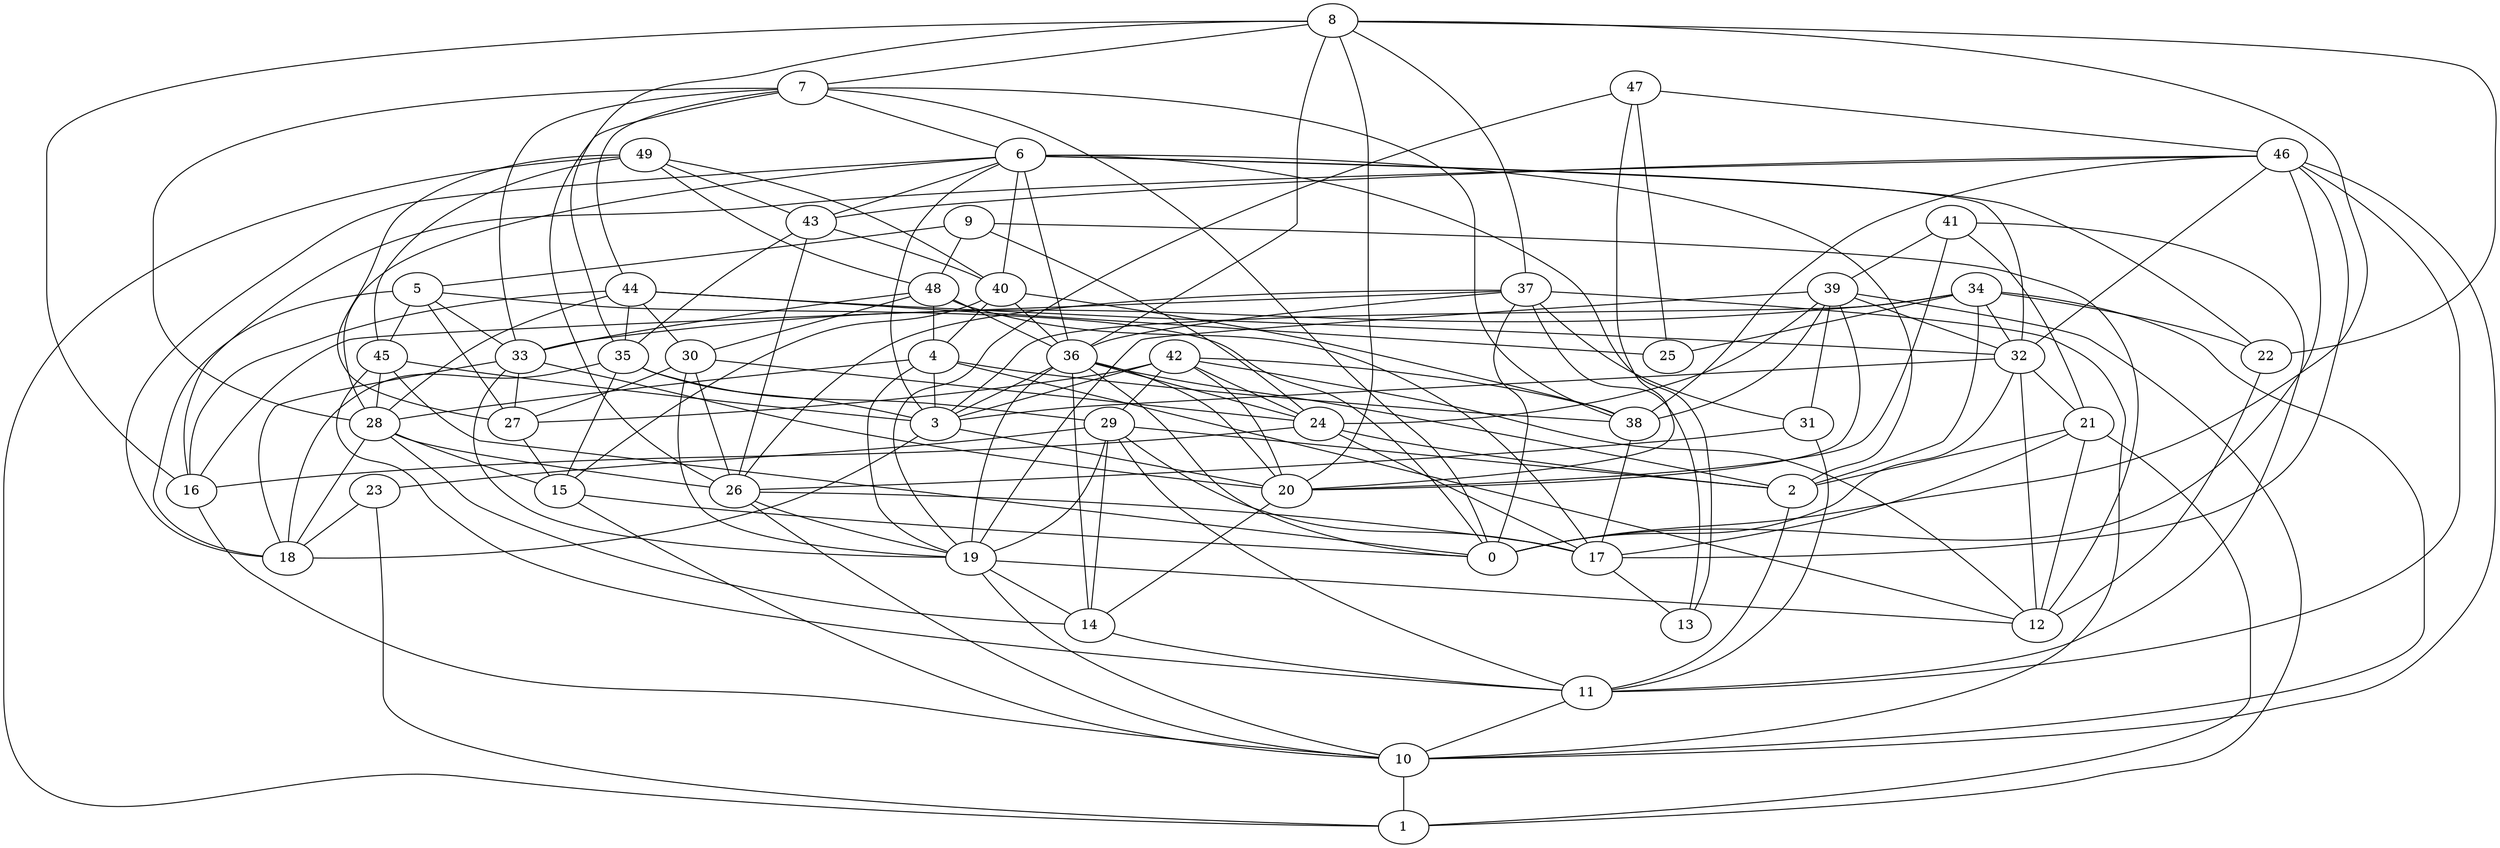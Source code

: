 digraph GG_graph {

subgraph G_graph {
edge [color = black]
"26" -> "10" [dir = none]
"26" -> "17" [dir = none]
"32" -> "3" [dir = none]
"20" -> "14" [dir = none]
"31" -> "11" [dir = none]
"31" -> "26" [dir = none]
"34" -> "22" [dir = none]
"34" -> "33" [dir = none]
"34" -> "3" [dir = none]
"19" -> "12" [dir = none]
"19" -> "10" [dir = none]
"41" -> "39" [dir = none]
"41" -> "11" [dir = none]
"28" -> "14" [dir = none]
"28" -> "15" [dir = none]
"10" -> "1" [dir = none]
"7" -> "44" [dir = none]
"7" -> "6" [dir = none]
"7" -> "26" [dir = none]
"7" -> "38" [dir = none]
"7" -> "0" [dir = none]
"7" -> "28" [dir = none]
"29" -> "19" [dir = none]
"29" -> "11" [dir = none]
"29" -> "14" [dir = none]
"29" -> "23" [dir = none]
"23" -> "18" [dir = none]
"21" -> "1" [dir = none]
"21" -> "12" [dir = none]
"21" -> "2" [dir = none]
"2" -> "11" [dir = none]
"43" -> "26" [dir = none]
"43" -> "40" [dir = none]
"36" -> "14" [dir = none]
"36" -> "2" [dir = none]
"36" -> "24" [dir = none]
"36" -> "3" [dir = none]
"5" -> "18" [dir = none]
"5" -> "33" [dir = none]
"5" -> "0" [dir = none]
"5" -> "45" [dir = none]
"46" -> "16" [dir = none]
"46" -> "0" [dir = none]
"46" -> "32" [dir = none]
"46" -> "11" [dir = none]
"46" -> "43" [dir = none]
"46" -> "17" [dir = none]
"8" -> "16" [dir = none]
"8" -> "36" [dir = none]
"8" -> "22" [dir = none]
"8" -> "37" [dir = none]
"8" -> "35" [dir = none]
"15" -> "0" [dir = none]
"35" -> "18" [dir = none]
"27" -> "15" [dir = none]
"9" -> "48" [dir = none]
"9" -> "24" [dir = none]
"9" -> "12" [dir = none]
"40" -> "38" [dir = none]
"40" -> "36" [dir = none]
"40" -> "4" [dir = none]
"22" -> "12" [dir = none]
"44" -> "28" [dir = none]
"44" -> "25" [dir = none]
"33" -> "20" [dir = none]
"48" -> "36" [dir = none]
"48" -> "30" [dir = none]
"48" -> "33" [dir = none]
"37" -> "31" [dir = none]
"37" -> "36" [dir = none]
"37" -> "13" [dir = none]
"37" -> "16" [dir = none]
"37" -> "0" [dir = none]
"4" -> "28" [dir = none]
"42" -> "20" [dir = none]
"42" -> "29" [dir = none]
"42" -> "38" [dir = none]
"49" -> "40" [dir = none]
"49" -> "48" [dir = none]
"45" -> "28" [dir = none]
"45" -> "3" [dir = none]
"6" -> "28" [dir = none]
"6" -> "2" [dir = none]
"6" -> "18" [dir = none]
"6" -> "13" [dir = none]
"30" -> "24" [dir = none]
"30" -> "26" [dir = none]
"30" -> "27" [dir = none]
"24" -> "2" [dir = none]
"24" -> "16" [dir = none]
"47" -> "25" [dir = none]
"47" -> "19" [dir = none]
"47" -> "20" [dir = none]
"39" -> "38" [dir = none]
"39" -> "24" [dir = none]
"39" -> "19" [dir = none]
"39" -> "32" [dir = none]
"39" -> "20" [dir = none]
"40" -> "15" [dir = none]
"4" -> "3" [dir = none]
"8" -> "20" [dir = none]
"24" -> "17" [dir = none]
"33" -> "27" [dir = none]
"28" -> "18" [dir = none]
"44" -> "30" [dir = none]
"5" -> "27" [dir = none]
"39" -> "31" [dir = none]
"44" -> "32" [dir = none]
"48" -> "4" [dir = none]
"44" -> "35" [dir = none]
"49" -> "27" [dir = none]
"34" -> "25" [dir = none]
"36" -> "19" [dir = none]
"48" -> "17" [dir = none]
"30" -> "19" [dir = none]
"6" -> "43" [dir = none]
"43" -> "35" [dir = none]
"9" -> "5" [dir = none]
"26" -> "19" [dir = none]
"16" -> "10" [dir = none]
"32" -> "12" [dir = none]
"36" -> "0" [dir = none]
"49" -> "45" [dir = none]
"42" -> "27" [dir = none]
"42" -> "3" [dir = none]
"23" -> "1" [dir = none]
"38" -> "17" [dir = none]
"49" -> "1" [dir = none]
"4" -> "12" [dir = none]
"6" -> "3" [dir = none]
"39" -> "1" [dir = none]
"46" -> "10" [dir = none]
"6" -> "36" [dir = none]
"32" -> "0" [dir = none]
"8" -> "0" [dir = none]
"42" -> "12" [dir = none]
"45" -> "11" [dir = none]
"35" -> "3" [dir = none]
"41" -> "20" [dir = none]
"49" -> "43" [dir = none]
"3" -> "18" [dir = none]
"6" -> "22" [dir = none]
"44" -> "16" [dir = none]
"33" -> "19" [dir = none]
"37" -> "10" [dir = none]
"4" -> "19" [dir = none]
"3" -> "20" [dir = none]
"45" -> "0" [dir = none]
"17" -> "13" [dir = none]
"33" -> "18" [dir = none]
"21" -> "17" [dir = none]
"42" -> "24" [dir = none]
"34" -> "2" [dir = none]
"8" -> "7" [dir = none]
"14" -> "11" [dir = none]
"28" -> "26" [dir = none]
"46" -> "38" [dir = none]
"35" -> "29" [dir = none]
"15" -> "10" [dir = none]
"29" -> "2" [dir = none]
"36" -> "20" [dir = none]
"6" -> "32" [dir = none]
"29" -> "17" [dir = none]
"34" -> "32" [dir = none]
"37" -> "26" [dir = none]
"6" -> "40" [dir = none]
"7" -> "33" [dir = none]
"19" -> "14" [dir = none]
"35" -> "15" [dir = none]
"32" -> "21" [dir = none]
"34" -> "10" [dir = none]
"41" -> "21" [dir = none]
"47" -> "46" [dir = none]
"11" -> "10" [dir = none]
"4" -> "38" [dir = none]
}

}
